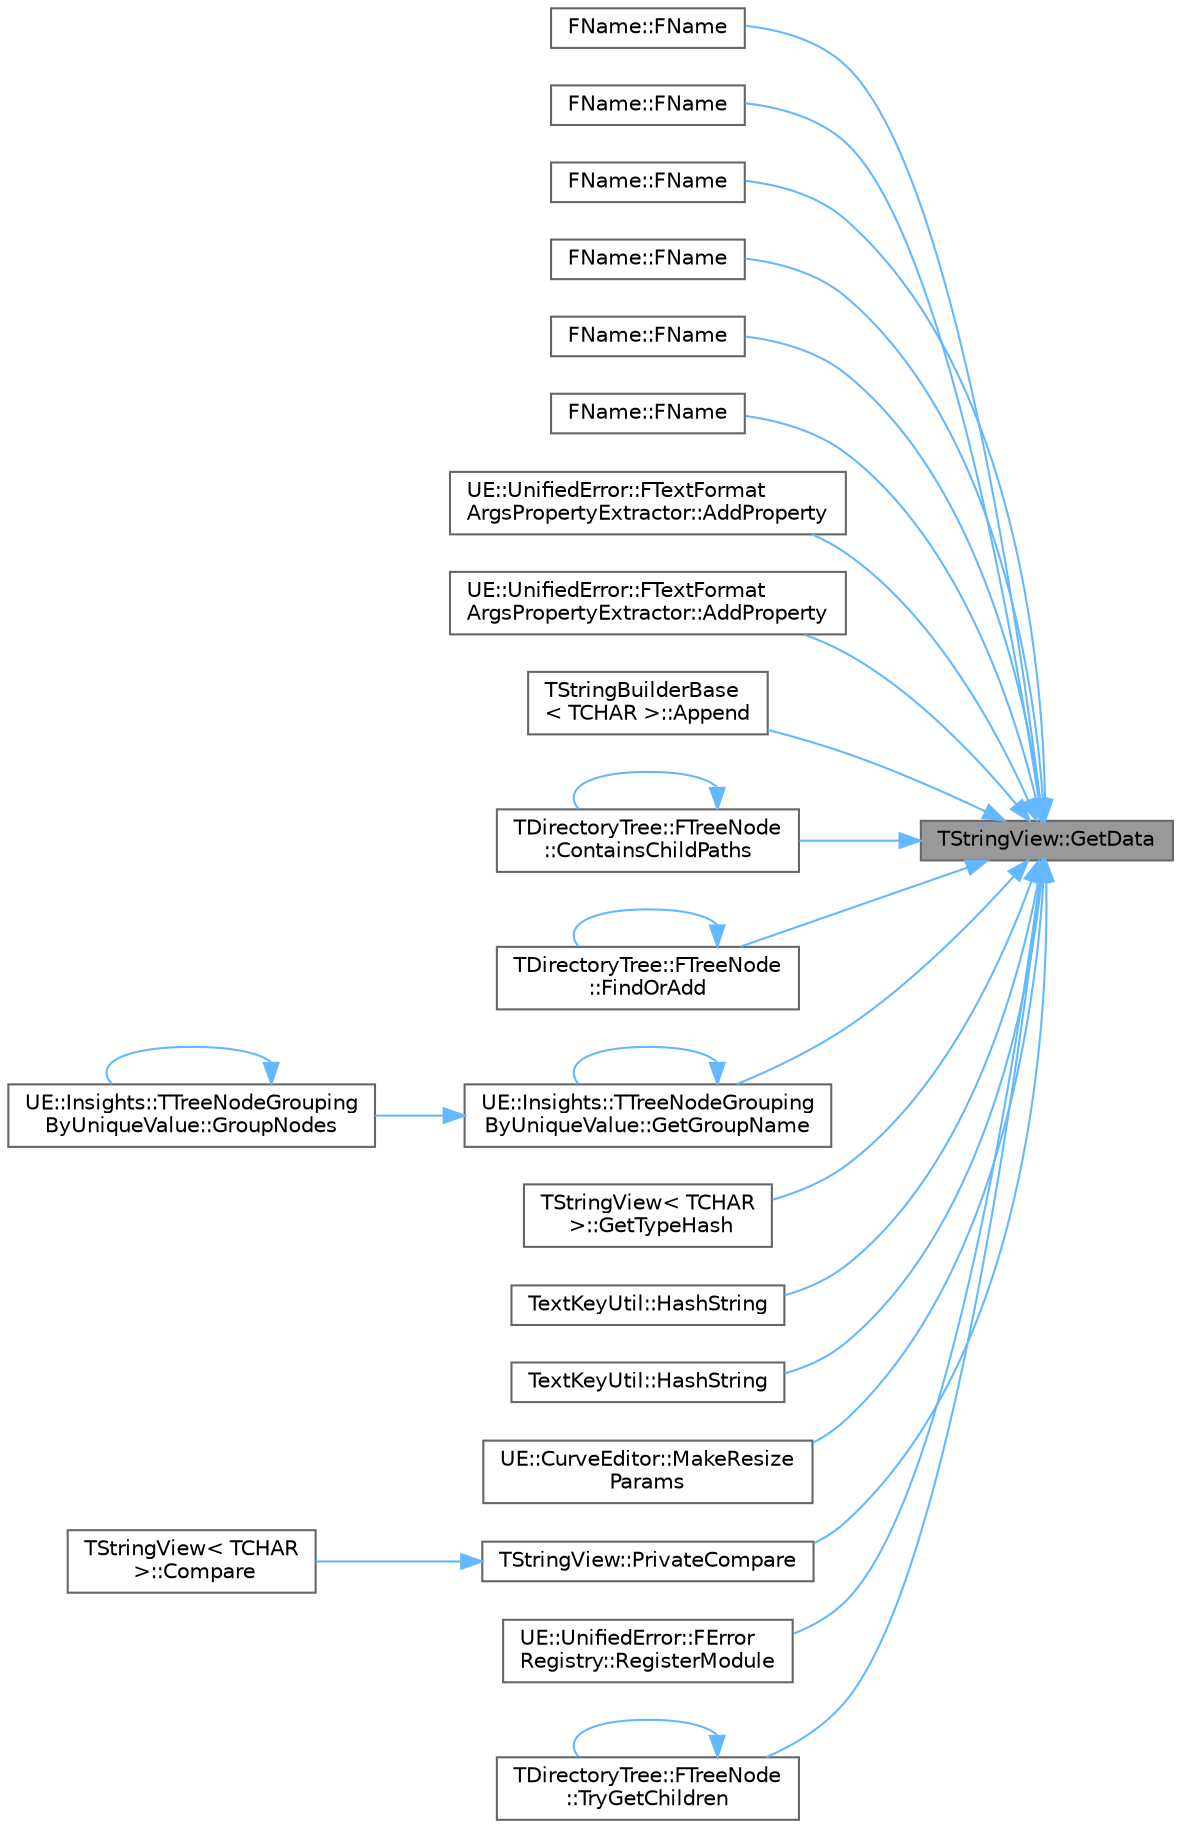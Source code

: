digraph "TStringView::GetData"
{
 // INTERACTIVE_SVG=YES
 // LATEX_PDF_SIZE
  bgcolor="transparent";
  edge [fontname=Helvetica,fontsize=10,labelfontname=Helvetica,labelfontsize=10];
  node [fontname=Helvetica,fontsize=10,shape=box,height=0.2,width=0.4];
  rankdir="RL";
  Node1 [id="Node000001",label="TStringView::GetData",height=0.2,width=0.4,color="gray40", fillcolor="grey60", style="filled", fontcolor="black",tooltip="Returns a pointer to the start of the view."];
  Node1 -> Node2 [id="edge1_Node000001_Node000002",dir="back",color="steelblue1",style="solid",tooltip=" "];
  Node2 [id="Node000002",label="FName::FName",height=0.2,width=0.4,color="grey40", fillcolor="white", style="filled",URL="$d0/d53/classFName.html#a7a2c5a33ec4576b6a42931b0aea47551",tooltip=" "];
  Node1 -> Node3 [id="edge2_Node000001_Node000003",dir="back",color="steelblue1",style="solid",tooltip=" "];
  Node3 [id="Node000003",label="FName::FName",height=0.2,width=0.4,color="grey40", fillcolor="white", style="filled",URL="$d0/d53/classFName.html#af77be7d02b9155cbe2562c013fcbc814",tooltip=" "];
  Node1 -> Node4 [id="edge3_Node000001_Node000004",dir="back",color="steelblue1",style="solid",tooltip=" "];
  Node4 [id="Node000004",label="FName::FName",height=0.2,width=0.4,color="grey40", fillcolor="white", style="filled",URL="$d0/d53/classFName.html#abe41cfba3fd1673327300d89e698adad",tooltip=" "];
  Node1 -> Node5 [id="edge4_Node000001_Node000005",dir="back",color="steelblue1",style="solid",tooltip=" "];
  Node5 [id="Node000005",label="FName::FName",height=0.2,width=0.4,color="grey40", fillcolor="white", style="filled",URL="$d0/d53/classFName.html#a0cc27b61dbd478e7a75950fc5b9685f3",tooltip=" "];
  Node1 -> Node6 [id="edge5_Node000001_Node000006",dir="back",color="steelblue1",style="solid",tooltip=" "];
  Node6 [id="Node000006",label="FName::FName",height=0.2,width=0.4,color="grey40", fillcolor="white", style="filled",URL="$d0/d53/classFName.html#a7f84296c300ddfffc6f85bfdca0b8c9e",tooltip=" "];
  Node1 -> Node7 [id="edge6_Node000001_Node000007",dir="back",color="steelblue1",style="solid",tooltip=" "];
  Node7 [id="Node000007",label="FName::FName",height=0.2,width=0.4,color="grey40", fillcolor="white", style="filled",URL="$d0/d53/classFName.html#ac9e999838bda262647e86c7229acfee7",tooltip=" "];
  Node1 -> Node8 [id="edge7_Node000001_Node000008",dir="back",color="steelblue1",style="solid",tooltip=" "];
  Node8 [id="Node000008",label="UE::UnifiedError::FTextFormat\lArgsPropertyExtractor::AddProperty",height=0.2,width=0.4,color="grey40", fillcolor="white", style="filled",URL="$d7/daf/classUE_1_1UnifiedError_1_1FTextFormatArgsPropertyExtractor.html#addbcffa440bfeb55a0d7325eabc3943c",tooltip=" "];
  Node1 -> Node9 [id="edge8_Node000001_Node000009",dir="back",color="steelblue1",style="solid",tooltip=" "];
  Node9 [id="Node000009",label="UE::UnifiedError::FTextFormat\lArgsPropertyExtractor::AddProperty",height=0.2,width=0.4,color="grey40", fillcolor="white", style="filled",URL="$d7/daf/classUE_1_1UnifiedError_1_1FTextFormatArgsPropertyExtractor.html#a912dd1e20595e0bc12b5318d8e72c86a",tooltip=" "];
  Node1 -> Node10 [id="edge9_Node000001_Node000010",dir="back",color="steelblue1",style="solid",tooltip=" "];
  Node10 [id="Node000010",label="TStringBuilderBase\l\< TCHAR \>::Append",height=0.2,width=0.4,color="grey40", fillcolor="white", style="filled",URL="$d6/dbc/classTStringBuilderBase.html#adcd50db983a28ea01ce591296a5c7b17",tooltip=" "];
  Node1 -> Node11 [id="edge10_Node000001_Node000011",dir="back",color="steelblue1",style="solid",tooltip=" "];
  Node11 [id="Node000011",label="TDirectoryTree::FTreeNode\l::ContainsChildPaths",height=0.2,width=0.4,color="grey40", fillcolor="white", style="filled",URL="$d0/d19/structTDirectoryTree_1_1FTreeNode.html#a945536fcf725e8cf57fe73358c5c17c2",tooltip="Recursively search this node's subtree for the given relative path, then return whether that path has..."];
  Node11 -> Node11 [id="edge11_Node000011_Node000011",dir="back",color="steelblue1",style="solid",tooltip=" "];
  Node1 -> Node12 [id="edge12_Node000001_Node000012",dir="back",color="steelblue1",style="solid",tooltip=" "];
  Node12 [id="Node000012",label="TDirectoryTree::FTreeNode\l::FindOrAdd",height=0.2,width=0.4,color="grey40", fillcolor="white", style="filled",URL="$d0/d19/structTDirectoryTree_1_1FTreeNode.html#ab8175a05fbd95dcc4805a6eb2676a52f",tooltip="Recursively search the node's subtree to find the given relative directory name, adding nodes for the..."];
  Node12 -> Node12 [id="edge13_Node000012_Node000012",dir="back",color="steelblue1",style="solid",tooltip=" "];
  Node1 -> Node13 [id="edge14_Node000001_Node000013",dir="back",color="steelblue1",style="solid",tooltip=" "];
  Node13 [id="Node000013",label="UE::Insights::TTreeNodeGrouping\lByUniqueValue::GetGroupName",height=0.2,width=0.4,color="grey40", fillcolor="white", style="filled",URL="$d3/de6/classUE_1_1Insights_1_1TTreeNodeGroupingByUniqueValue.html#a18587bc02a70b3ea064c08efae319b77",tooltip=" "];
  Node13 -> Node13 [id="edge15_Node000013_Node000013",dir="back",color="steelblue1",style="solid",tooltip=" "];
  Node13 -> Node14 [id="edge16_Node000013_Node000014",dir="back",color="steelblue1",style="solid",tooltip=" "];
  Node14 [id="Node000014",label="UE::Insights::TTreeNodeGrouping\lByUniqueValue::GroupNodes",height=0.2,width=0.4,color="grey40", fillcolor="white", style="filled",URL="$d3/de6/classUE_1_1Insights_1_1TTreeNodeGroupingByUniqueValue.html#ac0afc0ef613ba66b5f229e76f1801856",tooltip=" "];
  Node14 -> Node14 [id="edge17_Node000014_Node000014",dir="back",color="steelblue1",style="solid",tooltip=" "];
  Node1 -> Node15 [id="edge18_Node000001_Node000015",dir="back",color="steelblue1",style="solid",tooltip=" "];
  Node15 [id="Node000015",label="TStringView\< TCHAR\l \>::GetTypeHash",height=0.2,width=0.4,color="grey40", fillcolor="white", style="filled",URL="$dd/dbe/classTStringView.html#a15f187910cf50a82214d3c9b7983f754",tooltip=" "];
  Node1 -> Node16 [id="edge19_Node000001_Node000016",dir="back",color="steelblue1",style="solid",tooltip=" "];
  Node16 [id="Node000016",label="TextKeyUtil::HashString",height=0.2,width=0.4,color="grey40", fillcolor="white", style="filled",URL="$dc/def/namespaceTextKeyUtil.html#a4fbc27b96382c04cbe91d063af8f4b1e",tooltip="Utility to produce a hash for a string (as used by FTextKey)"];
  Node1 -> Node17 [id="edge20_Node000001_Node000017",dir="back",color="steelblue1",style="solid",tooltip=" "];
  Node17 [id="Node000017",label="TextKeyUtil::HashString",height=0.2,width=0.4,color="grey40", fillcolor="white", style="filled",URL="$dc/def/namespaceTextKeyUtil.html#af48058abfe9c0b574af105d6ca12b964",tooltip=" "];
  Node1 -> Node18 [id="edge21_Node000001_Node000018",dir="back",color="steelblue1",style="solid",tooltip=" "];
  Node18 [id="Node000018",label="UE::CurveEditor::MakeResize\lParams",height=0.2,width=0.4,color="grey40", fillcolor="white", style="filled",URL="$d0/d8c/namespaceUE_1_1CurveEditor.html#a48f43fb90a1de950ae964c69d707a476",tooltip="Looks up the CurveEditor.AllowClipping."];
  Node1 -> Node19 [id="edge22_Node000001_Node000019",dir="back",color="steelblue1",style="solid",tooltip=" "];
  Node19 [id="Node000019",label="TStringView::PrivateCompare",height=0.2,width=0.4,color="grey40", fillcolor="white", style="filled",URL="$dd/dbe/classTStringView.html#ab7f438a67aefb4702147939258e8804d",tooltip=" "];
  Node19 -> Node20 [id="edge23_Node000019_Node000020",dir="back",color="steelblue1",style="solid",tooltip=" "];
  Node20 [id="Node000020",label="TStringView\< TCHAR\l \>::Compare",height=0.2,width=0.4,color="grey40", fillcolor="white", style="filled",URL="$dd/dbe/classTStringView.html#a6f07c9e7a6839cd0d068e2d6647b0e39",tooltip=" "];
  Node1 -> Node21 [id="edge24_Node000001_Node000021",dir="back",color="steelblue1",style="solid",tooltip=" "];
  Node21 [id="Node000021",label="UE::UnifiedError::FError\lRegistry::RegisterModule",height=0.2,width=0.4,color="grey40", fillcolor="white", style="filled",URL="$d6/dfa/classUE_1_1UnifiedError_1_1FErrorRegistry.html#addcfaa7496b7e97b08a451c4467742f2",tooltip=" "];
  Node1 -> Node22 [id="edge25_Node000001_Node000022",dir="back",color="steelblue1",style="solid",tooltip=" "];
  Node22 [id="Node000022",label="TDirectoryTree::FTreeNode\l::TryGetChildren",height=0.2,width=0.4,color="grey40", fillcolor="white", style="filled",URL="$d0/d19/structTDirectoryTree_1_1FTreeNode.html#a81cdb4e026c8f14e7e939e03df5f2022",tooltip=" "];
  Node22 -> Node22 [id="edge26_Node000022_Node000022",dir="back",color="steelblue1",style="solid",tooltip=" "];
}
